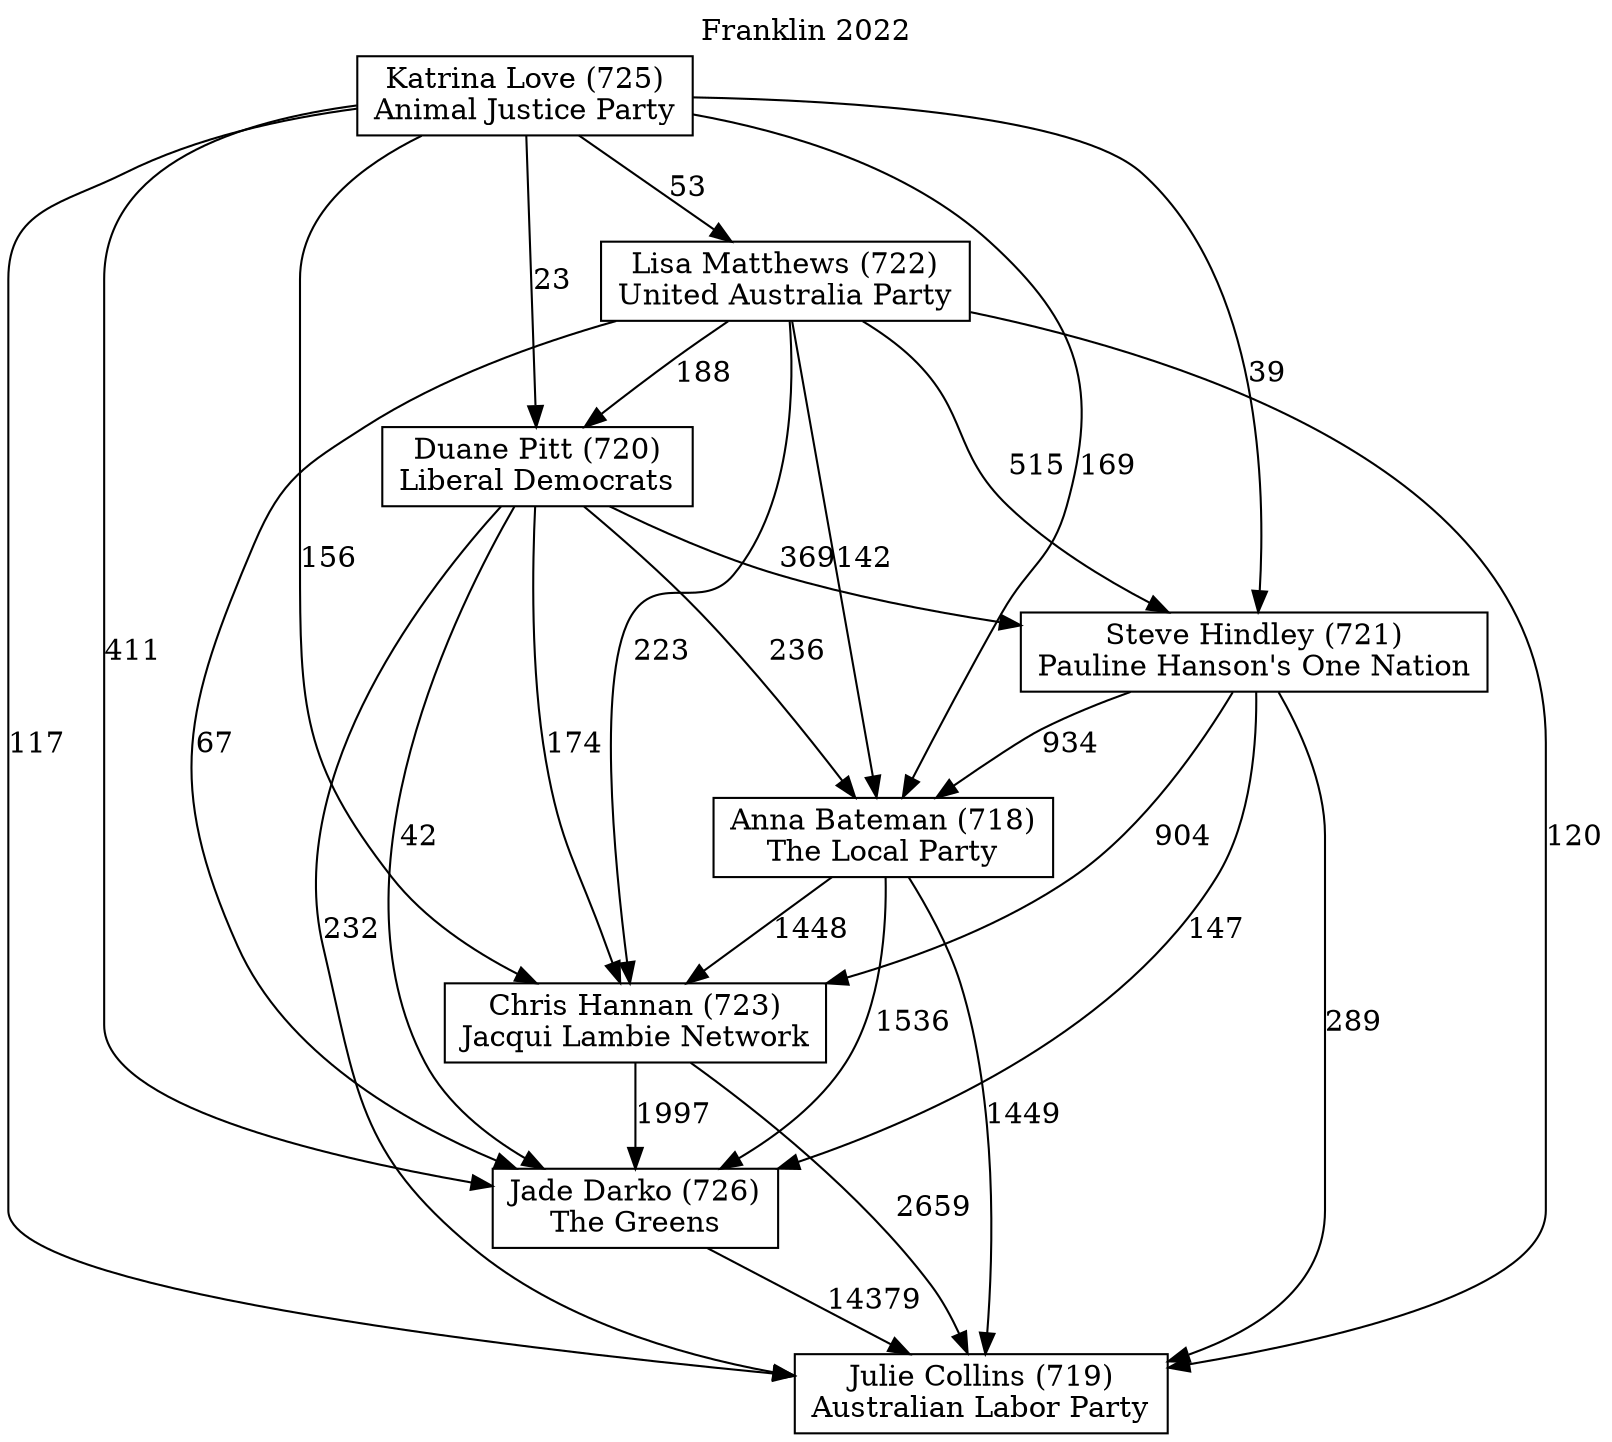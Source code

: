 // House preference flow
digraph "Julie Collins (719)_Franklin_2022" {
	graph [label="Franklin 2022" labelloc=t mclimit=10]
	node [shape=box]
	"Julie Collins (719)" [label="Julie Collins (719)
Australian Labor Party"]
	"Katrina Love (725)" [label="Katrina Love (725)
Animal Justice Party"]
	"Jade Darko (726)" [label="Jade Darko (726)
The Greens"]
	"Duane Pitt (720)" [label="Duane Pitt (720)
Liberal Democrats"]
	"Steve Hindley (721)" [label="Steve Hindley (721)
Pauline Hanson's One Nation"]
	"Anna Bateman (718)" [label="Anna Bateman (718)
The Local Party"]
	"Lisa Matthews (722)" [label="Lisa Matthews (722)
United Australia Party"]
	"Chris Hannan (723)" [label="Chris Hannan (723)
Jacqui Lambie Network"]
	"Jade Darko (726)" -> "Julie Collins (719)" [label=14379]
	"Katrina Love (725)" -> "Steve Hindley (721)" [label=39]
	"Duane Pitt (720)" -> "Jade Darko (726)" [label=42]
	"Lisa Matthews (722)" -> "Steve Hindley (721)" [label=515]
	"Steve Hindley (721)" -> "Chris Hannan (723)" [label=904]
	"Lisa Matthews (722)" -> "Julie Collins (719)" [label=120]
	"Chris Hannan (723)" -> "Jade Darko (726)" [label=1997]
	"Steve Hindley (721)" -> "Jade Darko (726)" [label=147]
	"Katrina Love (725)" -> "Lisa Matthews (722)" [label=53]
	"Katrina Love (725)" -> "Duane Pitt (720)" [label=23]
	"Chris Hannan (723)" -> "Julie Collins (719)" [label=2659]
	"Duane Pitt (720)" -> "Chris Hannan (723)" [label=174]
	"Steve Hindley (721)" -> "Anna Bateman (718)" [label=934]
	"Steve Hindley (721)" -> "Julie Collins (719)" [label=289]
	"Katrina Love (725)" -> "Chris Hannan (723)" [label=156]
	"Lisa Matthews (722)" -> "Jade Darko (726)" [label=67]
	"Katrina Love (725)" -> "Anna Bateman (718)" [label=169]
	"Anna Bateman (718)" -> "Chris Hannan (723)" [label=1448]
	"Katrina Love (725)" -> "Jade Darko (726)" [label=411]
	"Lisa Matthews (722)" -> "Duane Pitt (720)" [label=188]
	"Lisa Matthews (722)" -> "Chris Hannan (723)" [label=223]
	"Anna Bateman (718)" -> "Jade Darko (726)" [label=1536]
	"Anna Bateman (718)" -> "Julie Collins (719)" [label=1449]
	"Duane Pitt (720)" -> "Steve Hindley (721)" [label=369]
	"Duane Pitt (720)" -> "Anna Bateman (718)" [label=236]
	"Duane Pitt (720)" -> "Julie Collins (719)" [label=232]
	"Lisa Matthews (722)" -> "Anna Bateman (718)" [label=142]
	"Katrina Love (725)" -> "Julie Collins (719)" [label=117]
}

